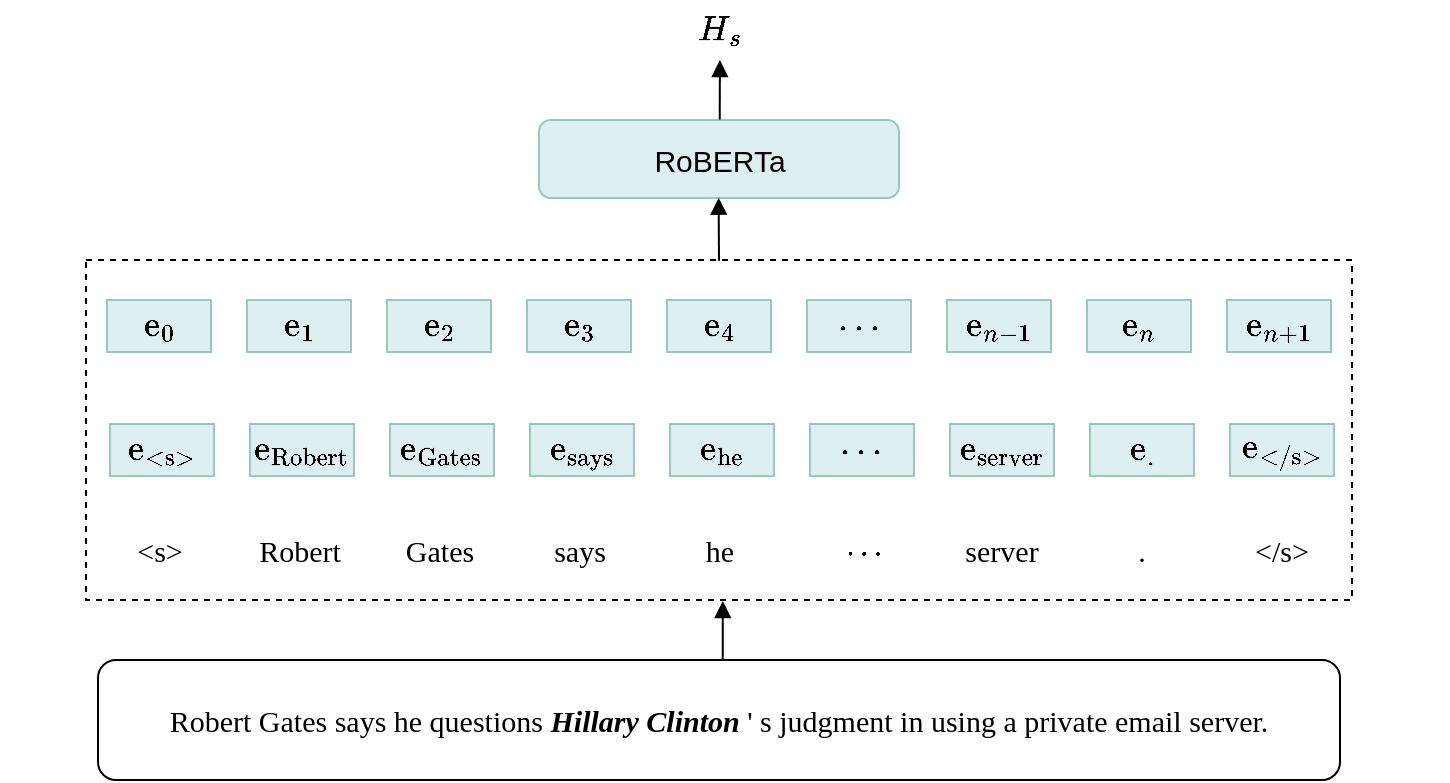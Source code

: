 <mxfile version="26.1.1">
  <diagram name="第 1 页" id="89vJBJVzQ6p3oRt0uOno">
    <mxGraphModel dx="274" dy="183" grid="1" gridSize="10" guides="1" tooltips="1" connect="0" arrows="1" fold="1" page="1" pageScale="1" pageWidth="827" pageHeight="1169" math="1" shadow="0">
      <root>
        <mxCell id="0" />
        <mxCell id="1" parent="0" />
        <mxCell id="BDlRwHxG_kEXWN9z024I-1" value="&lt;span style=&quot;font-size: 15px;&quot;&gt;&lt;font face=&quot;Times New Roman&quot;&gt;Robert Gates&amp;nbsp;says he questions &lt;i&gt;&lt;b&gt;Hillary Clinton&lt;/b&gt;&lt;/i&gt; &#39; s judgment in using a private email server.&lt;/font&gt;&lt;/span&gt;" style="rounded=1;whiteSpace=wrap;html=1;" parent="1" vertex="1">
          <mxGeometry x="154" y="500" width="621" height="60" as="geometry" />
        </mxCell>
        <mxCell id="BDlRwHxG_kEXWN9z024I-2" value="" style="rounded=0;whiteSpace=wrap;html=1;dashed=1;" parent="1" vertex="1">
          <mxGeometry x="148" y="300" width="633" height="170" as="geometry" />
        </mxCell>
        <mxCell id="BDlRwHxG_kEXWN9z024I-3" value="$$\text{e}_{\text{&amp;lt;s&amp;gt;}}$$" style="rounded=0;whiteSpace=wrap;html=1;fontSize=15;fillColor=#DDEFF1;strokeColor=#9AC7BF;aspect=fixed;" parent="1" vertex="1">
          <mxGeometry x="160" y="382" width="52" height="26" as="geometry" />
        </mxCell>
        <mxCell id="BDlRwHxG_kEXWN9z024I-4" value="$$\text{e}_{\text{Robert}}$$" style="rounded=0;whiteSpace=wrap;html=1;fontSize=15;fillColor=#DDEFF1;strokeColor=#9AC7BF;aspect=fixed;" parent="1" vertex="1">
          <mxGeometry x="230" y="382" width="52" height="26" as="geometry" />
        </mxCell>
        <mxCell id="BDlRwHxG_kEXWN9z024I-8" value="$$\text{e}_{\text{Gates}}$$" style="rounded=0;whiteSpace=wrap;html=1;fontSize=15;fillColor=#DDEFF1;strokeColor=#9AC7BF;aspect=fixed;" parent="1" vertex="1">
          <mxGeometry x="300" y="382" width="52" height="26" as="geometry" />
        </mxCell>
        <mxCell id="BDlRwHxG_kEXWN9z024I-9" value="$$\text{e}_{\text{says}}$$" style="rounded=0;whiteSpace=wrap;html=1;fontSize=15;fillColor=#DDEFF1;strokeColor=#9AC7BF;aspect=fixed;" parent="1" vertex="1">
          <mxGeometry x="370" y="382" width="52" height="26" as="geometry" />
        </mxCell>
        <mxCell id="BDlRwHxG_kEXWN9z024I-11" value="$$\text{e}_{\text{he}}$$" style="rounded=0;whiteSpace=wrap;html=1;fontSize=15;fillColor=#DDEFF1;strokeColor=#9AC7BF;labelPosition=center;verticalLabelPosition=middle;align=center;verticalAlign=middle;aspect=fixed;" parent="1" vertex="1">
          <mxGeometry x="440" y="382" width="52" height="26" as="geometry" />
        </mxCell>
        <mxCell id="BDlRwHxG_kEXWN9z024I-12" value="$$\cdots$$" style="rounded=0;whiteSpace=wrap;html=1;fontSize=15;fillColor=#DDEFF1;strokeColor=#9AC7BF;aspect=fixed;" parent="1" vertex="1">
          <mxGeometry x="510" y="382" width="52" height="26" as="geometry" />
        </mxCell>
        <mxCell id="BDlRwHxG_kEXWN9z024I-13" value="$$\text{e}_{\text{server}}$$" style="rounded=0;whiteSpace=wrap;html=1;fontSize=15;fillColor=#DDEFF1;strokeColor=#9AC7BF;aspect=fixed;" parent="1" vertex="1">
          <mxGeometry x="580" y="382" width="52" height="26" as="geometry" />
        </mxCell>
        <mxCell id="BDlRwHxG_kEXWN9z024I-14" value="$$\text{e}_{\text{.}}$$" style="rounded=0;whiteSpace=wrap;html=1;fontSize=15;fillColor=#DDEFF1;strokeColor=#9AC7BF;aspect=fixed;" parent="1" vertex="1">
          <mxGeometry x="650" y="382" width="52" height="26" as="geometry" />
        </mxCell>
        <mxCell id="BDlRwHxG_kEXWN9z024I-15" value="$$\text{e}_{\text{&amp;lt;/s&amp;gt;}}$$" style="rounded=0;whiteSpace=wrap;html=1;fontSize=15;fillColor=#DDEFF1;strokeColor=#9AC7BF;aspect=fixed;" parent="1" vertex="1">
          <mxGeometry x="720" y="382" width="52" height="26" as="geometry" />
        </mxCell>
        <mxCell id="BDlRwHxG_kEXWN9z024I-17" value="$$\text{e}_{0}$$" style="rounded=0;whiteSpace=wrap;html=1;fontSize=15;fillColor=#DDEFF1;strokeColor=#9AC7BF;aspect=fixed;" parent="1" vertex="1">
          <mxGeometry x="158.5" y="320" width="52" height="26" as="geometry" />
        </mxCell>
        <mxCell id="BDlRwHxG_kEXWN9z024I-18" value="$$\text{e}_{1}$$" style="rounded=0;whiteSpace=wrap;html=1;fontSize=15;fillColor=#DDEFF1;strokeColor=#9AC7BF;aspect=fixed;" parent="1" vertex="1">
          <mxGeometry x="228.5" y="320" width="52" height="26" as="geometry" />
        </mxCell>
        <mxCell id="BDlRwHxG_kEXWN9z024I-19" value="$$\text{e}_{2}$$" style="rounded=0;whiteSpace=wrap;html=1;fontSize=15;fillColor=#DDEFF1;strokeColor=#9AC7BF;aspect=fixed;" parent="1" vertex="1">
          <mxGeometry x="298.5" y="320" width="52" height="26" as="geometry" />
        </mxCell>
        <mxCell id="BDlRwHxG_kEXWN9z024I-20" value="$$\text{e}_{3}$$" style="rounded=0;whiteSpace=wrap;html=1;fontSize=15;fillColor=#DDEFF1;strokeColor=#9AC7BF;aspect=fixed;" parent="1" vertex="1">
          <mxGeometry x="368.5" y="320" width="52" height="26" as="geometry" />
        </mxCell>
        <mxCell id="BDlRwHxG_kEXWN9z024I-21" value="$$\text{e}_{4}$$" style="rounded=0;whiteSpace=wrap;html=1;fontSize=15;fillColor=#DDEFF1;strokeColor=#9AC7BF;labelPosition=center;verticalLabelPosition=middle;align=center;verticalAlign=middle;aspect=fixed;" parent="1" vertex="1">
          <mxGeometry x="438.5" y="320" width="52" height="26" as="geometry" />
        </mxCell>
        <mxCell id="BDlRwHxG_kEXWN9z024I-22" value="$$\cdots$$" style="rounded=0;whiteSpace=wrap;html=1;fontSize=15;fillColor=#DDEFF1;strokeColor=#9AC7BF;aspect=fixed;" parent="1" vertex="1">
          <mxGeometry x="508.5" y="320" width="52" height="26" as="geometry" />
        </mxCell>
        <mxCell id="BDlRwHxG_kEXWN9z024I-23" value="$$\text{e}_{n-1}$$" style="rounded=0;whiteSpace=wrap;html=1;fontSize=15;fillColor=#DDEFF1;strokeColor=#9AC7BF;aspect=fixed;" parent="1" vertex="1">
          <mxGeometry x="578.5" y="320" width="52" height="26" as="geometry" />
        </mxCell>
        <mxCell id="BDlRwHxG_kEXWN9z024I-24" value="$$\text{e}_{n}$$" style="rounded=0;whiteSpace=wrap;html=1;fontSize=15;fillColor=#DDEFF1;strokeColor=#9AC7BF;aspect=fixed;" parent="1" vertex="1">
          <mxGeometry x="648.5" y="320" width="52" height="26" as="geometry" />
        </mxCell>
        <mxCell id="BDlRwHxG_kEXWN9z024I-25" value="$$\text{e}_{n+1}$$" style="rounded=0;whiteSpace=wrap;html=1;fontSize=15;fillColor=#DDEFF1;strokeColor=#9AC7BF;aspect=fixed;" parent="1" vertex="1">
          <mxGeometry x="718.5" y="320" width="52" height="26" as="geometry" />
        </mxCell>
        <mxCell id="BDlRwHxG_kEXWN9z024I-27" value="$$\cdots$$" style="text;html=1;align=center;verticalAlign=middle;whiteSpace=wrap;rounded=0;fontFamily=Times New Roman;fontSize=15;" parent="1" vertex="1">
          <mxGeometry x="510.5" y="430" width="51.5" height="30" as="geometry" />
        </mxCell>
        <mxCell id="BDlRwHxG_kEXWN9z024I-28" value="&amp;lt;s&amp;gt;" style="text;html=1;align=center;verticalAlign=middle;whiteSpace=wrap;rounded=0;fontFamily=Times New Roman;fontSize=15;" parent="1" vertex="1">
          <mxGeometry x="158.75" y="430" width="51.5" height="30" as="geometry" />
        </mxCell>
        <mxCell id="BDlRwHxG_kEXWN9z024I-30" value="server" style="text;html=1;align=center;verticalAlign=middle;whiteSpace=wrap;rounded=0;fontFamily=Times New Roman;fontSize=15;" parent="1" vertex="1">
          <mxGeometry x="580.25" y="430" width="51.5" height="30" as="geometry" />
        </mxCell>
        <mxCell id="BDlRwHxG_kEXWN9z024I-31" value="he" style="text;html=1;align=center;verticalAlign=middle;whiteSpace=wrap;rounded=0;fontFamily=Times New Roman;fontSize=15;" parent="1" vertex="1">
          <mxGeometry x="439" y="430" width="51.5" height="30" as="geometry" />
        </mxCell>
        <mxCell id="BDlRwHxG_kEXWN9z024I-32" value="Robert" style="text;html=1;align=center;verticalAlign=middle;whiteSpace=wrap;rounded=0;fontFamily=Times New Roman;fontSize=15;" parent="1" vertex="1">
          <mxGeometry x="228.75" y="430" width="51.5" height="30" as="geometry" />
        </mxCell>
        <mxCell id="BDlRwHxG_kEXWN9z024I-33" value="Gates" style="text;html=1;align=center;verticalAlign=middle;whiteSpace=wrap;rounded=0;fontFamily=Times New Roman;fontSize=15;" parent="1" vertex="1">
          <mxGeometry x="298.75" y="430" width="51.5" height="30" as="geometry" />
        </mxCell>
        <mxCell id="BDlRwHxG_kEXWN9z024I-34" value="says" style="text;html=1;align=center;verticalAlign=middle;whiteSpace=wrap;rounded=0;fontFamily=Times New Roman;fontSize=15;" parent="1" vertex="1">
          <mxGeometry x="368.75" y="430" width="51.5" height="30" as="geometry" />
        </mxCell>
        <mxCell id="BDlRwHxG_kEXWN9z024I-35" value="." style="text;html=1;align=center;verticalAlign=middle;whiteSpace=wrap;rounded=0;fontFamily=Times New Roman;fontSize=15;" parent="1" vertex="1">
          <mxGeometry x="650.25" y="430" width="51.5" height="30" as="geometry" />
        </mxCell>
        <mxCell id="BDlRwHxG_kEXWN9z024I-36" value="&amp;lt;/s&amp;gt;" style="text;html=1;align=center;verticalAlign=middle;whiteSpace=wrap;rounded=0;fontFamily=Times New Roman;fontSize=15;" parent="1" vertex="1">
          <mxGeometry x="720.25" y="430" width="51.5" height="30" as="geometry" />
        </mxCell>
        <mxCell id="BDlRwHxG_kEXWN9z024I-37" value="RoBERTa" style="rounded=1;whiteSpace=wrap;html=1;fillColor=light-dark(#ddeff1, #1f2f1e);strokeColor=#9AC7BF;fontSize=15;" parent="1" vertex="1">
          <mxGeometry x="374.5" y="230" width="180" height="39" as="geometry" />
        </mxCell>
        <mxCell id="BDlRwHxG_kEXWN9z024I-38" value="" style="endArrow=block;html=1;rounded=0;endFill=1;exitX=0.503;exitY=0.007;exitDx=0;exitDy=0;exitPerimeter=0;entryX=0.503;entryY=1.003;entryDx=0;entryDy=0;entryPerimeter=0;" parent="1" source="BDlRwHxG_kEXWN9z024I-1" target="BDlRwHxG_kEXWN9z024I-2" edge="1">
          <mxGeometry width="50" height="50" relative="1" as="geometry">
            <mxPoint x="501.089" y="520.9" as="sourcePoint" />
            <mxPoint x="501" y="470" as="targetPoint" />
          </mxGeometry>
        </mxCell>
        <mxCell id="BDlRwHxG_kEXWN9z024I-40" value="" style="endArrow=block;html=1;rounded=0;endFill=1;exitX=0.5;exitY=0.002;exitDx=0;exitDy=0;exitPerimeter=0;entryX=0.499;entryY=0.996;entryDx=0;entryDy=0;entryPerimeter=0;" parent="1" source="BDlRwHxG_kEXWN9z024I-2" target="BDlRwHxG_kEXWN9z024I-37" edge="1">
          <mxGeometry width="50" height="50" relative="1" as="geometry">
            <mxPoint x="670" y="229" as="sourcePoint" />
            <mxPoint x="670" y="180" as="targetPoint" />
          </mxGeometry>
        </mxCell>
        <mxCell id="BDlRwHxG_kEXWN9z024I-42" value="" style="endArrow=block;html=1;rounded=0;endFill=1;exitX=0.502;exitY=-0.006;exitDx=0;exitDy=0;exitPerimeter=0;" parent="1" source="BDlRwHxG_kEXWN9z024I-37" target="BDlRwHxG_kEXWN9z024I-43" edge="1">
          <mxGeometry width="50" height="50" relative="1" as="geometry">
            <mxPoint x="500" y="200" as="sourcePoint" />
            <mxPoint x="490" y="160" as="targetPoint" />
          </mxGeometry>
        </mxCell>
        <mxCell id="BDlRwHxG_kEXWN9z024I-43" value="$$H_s$$" style="text;html=1;align=center;verticalAlign=middle;whiteSpace=wrap;rounded=0;fontSize=15;" parent="1" vertex="1">
          <mxGeometry x="435" y="170" width="60" height="30" as="geometry" />
        </mxCell>
      </root>
    </mxGraphModel>
  </diagram>
</mxfile>
